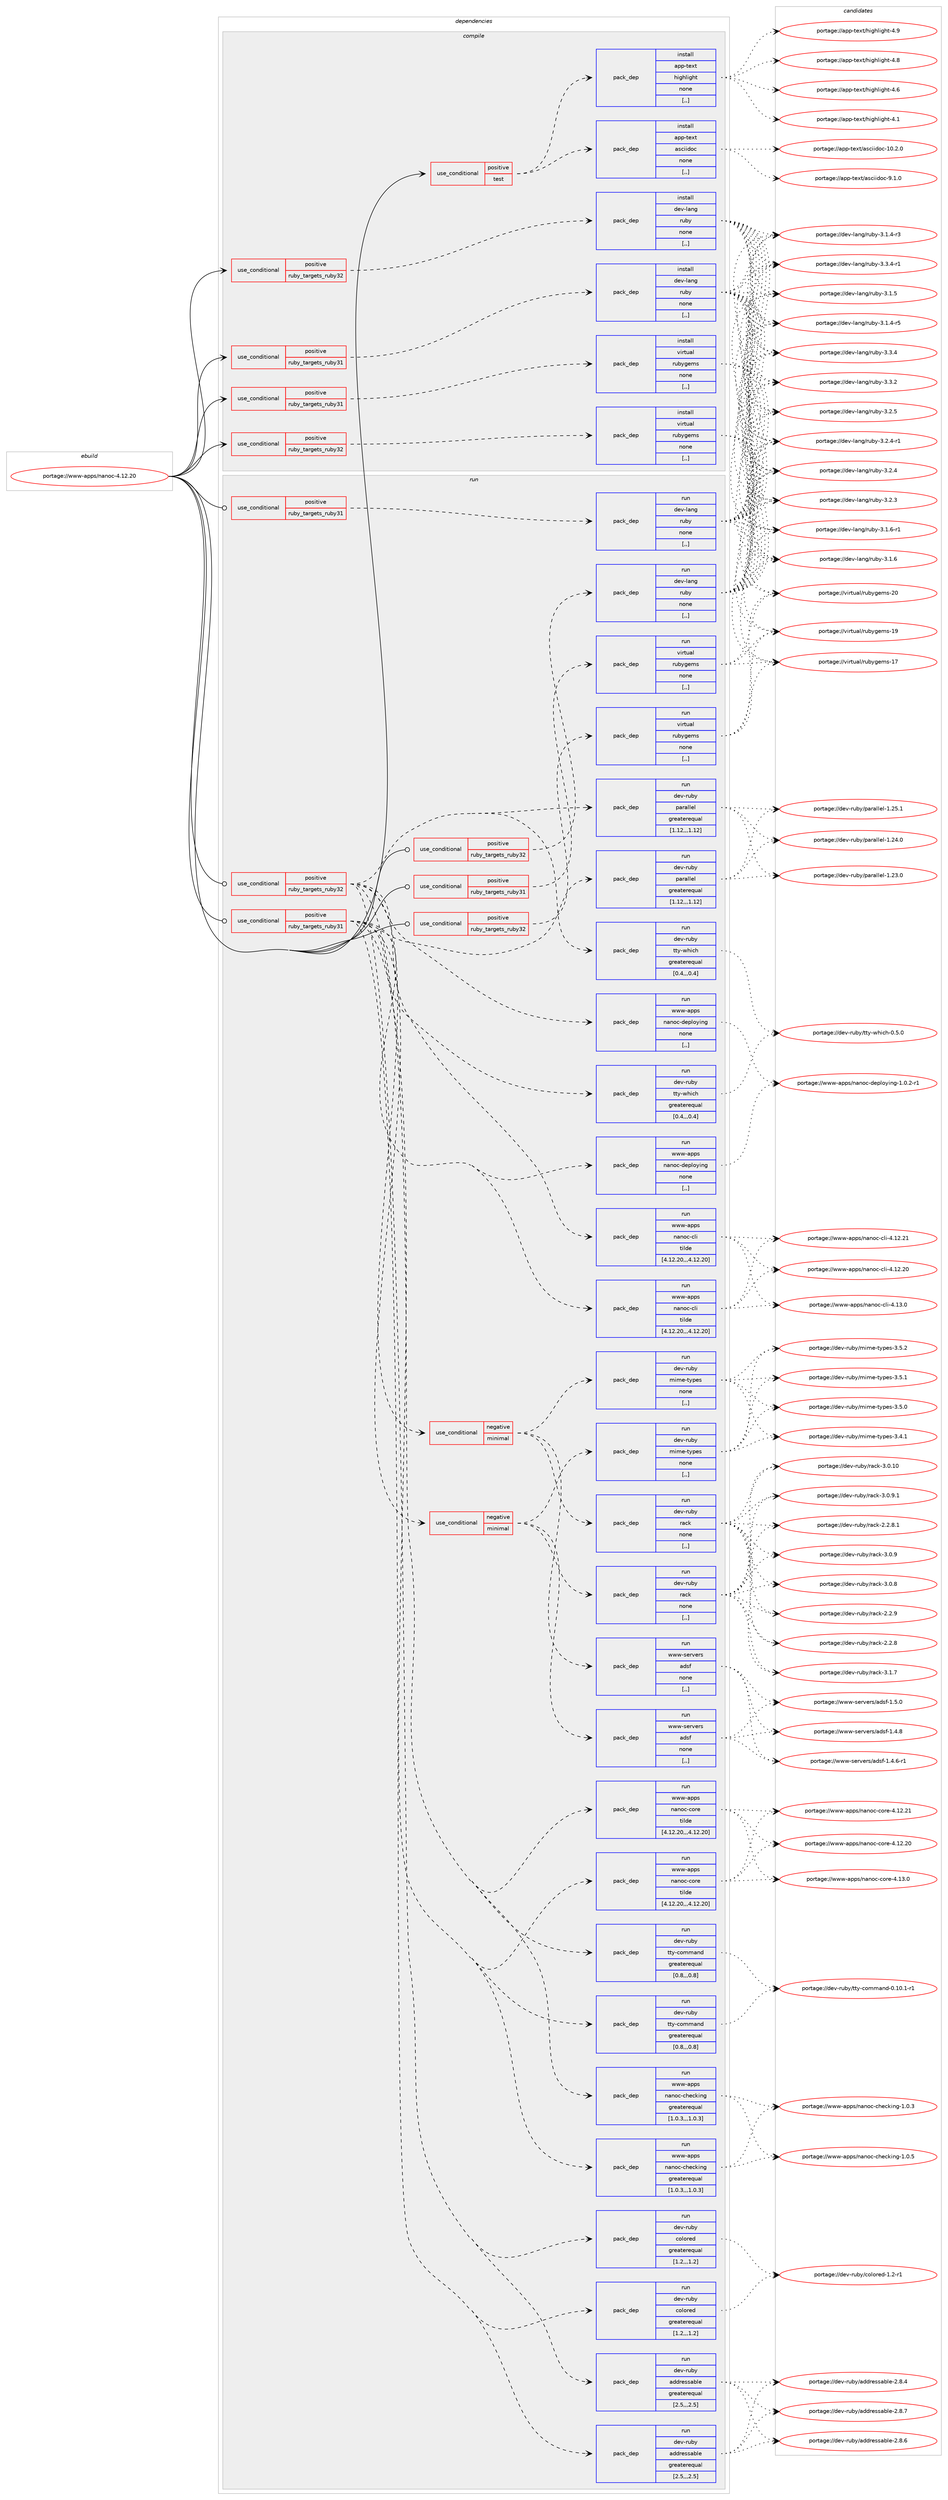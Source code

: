digraph prolog {

# *************
# Graph options
# *************

newrank=true;
concentrate=true;
compound=true;
graph [rankdir=LR,fontname=Helvetica,fontsize=10,ranksep=1.5];#, ranksep=2.5, nodesep=0.2];
edge  [arrowhead=vee];
node  [fontname=Helvetica,fontsize=10];

# **********
# The ebuild
# **********

subgraph cluster_leftcol {
color=gray;
label=<<i>ebuild</i>>;
id [label="portage://www-apps/nanoc-4.12.20", color=red, width=4, href="../www-apps/nanoc-4.12.20.svg"];
}

# ****************
# The dependencies
# ****************

subgraph cluster_midcol {
color=gray;
label=<<i>dependencies</i>>;
subgraph cluster_compile {
fillcolor="#eeeeee";
style=filled;
label=<<i>compile</i>>;
subgraph cond119093 {
dependency447292 [label=<<TABLE BORDER="0" CELLBORDER="1" CELLSPACING="0" CELLPADDING="4"><TR><TD ROWSPAN="3" CELLPADDING="10">use_conditional</TD></TR><TR><TD>positive</TD></TR><TR><TD>ruby_targets_ruby31</TD></TR></TABLE>>, shape=none, color=red];
subgraph pack324901 {
dependency447293 [label=<<TABLE BORDER="0" CELLBORDER="1" CELLSPACING="0" CELLPADDING="4" WIDTH="220"><TR><TD ROWSPAN="6" CELLPADDING="30">pack_dep</TD></TR><TR><TD WIDTH="110">install</TD></TR><TR><TD>dev-lang</TD></TR><TR><TD>ruby</TD></TR><TR><TD>none</TD></TR><TR><TD>[,,]</TD></TR></TABLE>>, shape=none, color=blue];
}
dependency447292:e -> dependency447293:w [weight=20,style="dashed",arrowhead="vee"];
}
id:e -> dependency447292:w [weight=20,style="solid",arrowhead="vee"];
subgraph cond119094 {
dependency447294 [label=<<TABLE BORDER="0" CELLBORDER="1" CELLSPACING="0" CELLPADDING="4"><TR><TD ROWSPAN="3" CELLPADDING="10">use_conditional</TD></TR><TR><TD>positive</TD></TR><TR><TD>ruby_targets_ruby31</TD></TR></TABLE>>, shape=none, color=red];
subgraph pack324902 {
dependency447295 [label=<<TABLE BORDER="0" CELLBORDER="1" CELLSPACING="0" CELLPADDING="4" WIDTH="220"><TR><TD ROWSPAN="6" CELLPADDING="30">pack_dep</TD></TR><TR><TD WIDTH="110">install</TD></TR><TR><TD>virtual</TD></TR><TR><TD>rubygems</TD></TR><TR><TD>none</TD></TR><TR><TD>[,,]</TD></TR></TABLE>>, shape=none, color=blue];
}
dependency447294:e -> dependency447295:w [weight=20,style="dashed",arrowhead="vee"];
}
id:e -> dependency447294:w [weight=20,style="solid",arrowhead="vee"];
subgraph cond119095 {
dependency447296 [label=<<TABLE BORDER="0" CELLBORDER="1" CELLSPACING="0" CELLPADDING="4"><TR><TD ROWSPAN="3" CELLPADDING="10">use_conditional</TD></TR><TR><TD>positive</TD></TR><TR><TD>ruby_targets_ruby32</TD></TR></TABLE>>, shape=none, color=red];
subgraph pack324903 {
dependency447297 [label=<<TABLE BORDER="0" CELLBORDER="1" CELLSPACING="0" CELLPADDING="4" WIDTH="220"><TR><TD ROWSPAN="6" CELLPADDING="30">pack_dep</TD></TR><TR><TD WIDTH="110">install</TD></TR><TR><TD>dev-lang</TD></TR><TR><TD>ruby</TD></TR><TR><TD>none</TD></TR><TR><TD>[,,]</TD></TR></TABLE>>, shape=none, color=blue];
}
dependency447296:e -> dependency447297:w [weight=20,style="dashed",arrowhead="vee"];
}
id:e -> dependency447296:w [weight=20,style="solid",arrowhead="vee"];
subgraph cond119096 {
dependency447298 [label=<<TABLE BORDER="0" CELLBORDER="1" CELLSPACING="0" CELLPADDING="4"><TR><TD ROWSPAN="3" CELLPADDING="10">use_conditional</TD></TR><TR><TD>positive</TD></TR><TR><TD>ruby_targets_ruby32</TD></TR></TABLE>>, shape=none, color=red];
subgraph pack324904 {
dependency447299 [label=<<TABLE BORDER="0" CELLBORDER="1" CELLSPACING="0" CELLPADDING="4" WIDTH="220"><TR><TD ROWSPAN="6" CELLPADDING="30">pack_dep</TD></TR><TR><TD WIDTH="110">install</TD></TR><TR><TD>virtual</TD></TR><TR><TD>rubygems</TD></TR><TR><TD>none</TD></TR><TR><TD>[,,]</TD></TR></TABLE>>, shape=none, color=blue];
}
dependency447298:e -> dependency447299:w [weight=20,style="dashed",arrowhead="vee"];
}
id:e -> dependency447298:w [weight=20,style="solid",arrowhead="vee"];
subgraph cond119097 {
dependency447300 [label=<<TABLE BORDER="0" CELLBORDER="1" CELLSPACING="0" CELLPADDING="4"><TR><TD ROWSPAN="3" CELLPADDING="10">use_conditional</TD></TR><TR><TD>positive</TD></TR><TR><TD>test</TD></TR></TABLE>>, shape=none, color=red];
subgraph pack324905 {
dependency447301 [label=<<TABLE BORDER="0" CELLBORDER="1" CELLSPACING="0" CELLPADDING="4" WIDTH="220"><TR><TD ROWSPAN="6" CELLPADDING="30">pack_dep</TD></TR><TR><TD WIDTH="110">install</TD></TR><TR><TD>app-text</TD></TR><TR><TD>asciidoc</TD></TR><TR><TD>none</TD></TR><TR><TD>[,,]</TD></TR></TABLE>>, shape=none, color=blue];
}
dependency447300:e -> dependency447301:w [weight=20,style="dashed",arrowhead="vee"];
subgraph pack324906 {
dependency447302 [label=<<TABLE BORDER="0" CELLBORDER="1" CELLSPACING="0" CELLPADDING="4" WIDTH="220"><TR><TD ROWSPAN="6" CELLPADDING="30">pack_dep</TD></TR><TR><TD WIDTH="110">install</TD></TR><TR><TD>app-text</TD></TR><TR><TD>highlight</TD></TR><TR><TD>none</TD></TR><TR><TD>[,,]</TD></TR></TABLE>>, shape=none, color=blue];
}
dependency447300:e -> dependency447302:w [weight=20,style="dashed",arrowhead="vee"];
}
id:e -> dependency447300:w [weight=20,style="solid",arrowhead="vee"];
}
subgraph cluster_compileandrun {
fillcolor="#eeeeee";
style=filled;
label=<<i>compile and run</i>>;
}
subgraph cluster_run {
fillcolor="#eeeeee";
style=filled;
label=<<i>run</i>>;
subgraph cond119098 {
dependency447303 [label=<<TABLE BORDER="0" CELLBORDER="1" CELLSPACING="0" CELLPADDING="4"><TR><TD ROWSPAN="3" CELLPADDING="10">use_conditional</TD></TR><TR><TD>positive</TD></TR><TR><TD>ruby_targets_ruby31</TD></TR></TABLE>>, shape=none, color=red];
subgraph cond119099 {
dependency447304 [label=<<TABLE BORDER="0" CELLBORDER="1" CELLSPACING="0" CELLPADDING="4"><TR><TD ROWSPAN="3" CELLPADDING="10">use_conditional</TD></TR><TR><TD>negative</TD></TR><TR><TD>minimal</TD></TR></TABLE>>, shape=none, color=red];
subgraph pack324907 {
dependency447305 [label=<<TABLE BORDER="0" CELLBORDER="1" CELLSPACING="0" CELLPADDING="4" WIDTH="220"><TR><TD ROWSPAN="6" CELLPADDING="30">pack_dep</TD></TR><TR><TD WIDTH="110">run</TD></TR><TR><TD>dev-ruby</TD></TR><TR><TD>mime-types</TD></TR><TR><TD>none</TD></TR><TR><TD>[,,]</TD></TR></TABLE>>, shape=none, color=blue];
}
dependency447304:e -> dependency447305:w [weight=20,style="dashed",arrowhead="vee"];
subgraph pack324908 {
dependency447306 [label=<<TABLE BORDER="0" CELLBORDER="1" CELLSPACING="0" CELLPADDING="4" WIDTH="220"><TR><TD ROWSPAN="6" CELLPADDING="30">pack_dep</TD></TR><TR><TD WIDTH="110">run</TD></TR><TR><TD>dev-ruby</TD></TR><TR><TD>rack</TD></TR><TR><TD>none</TD></TR><TR><TD>[,,]</TD></TR></TABLE>>, shape=none, color=blue];
}
dependency447304:e -> dependency447306:w [weight=20,style="dashed",arrowhead="vee"];
subgraph pack324909 {
dependency447307 [label=<<TABLE BORDER="0" CELLBORDER="1" CELLSPACING="0" CELLPADDING="4" WIDTH="220"><TR><TD ROWSPAN="6" CELLPADDING="30">pack_dep</TD></TR><TR><TD WIDTH="110">run</TD></TR><TR><TD>www-servers</TD></TR><TR><TD>adsf</TD></TR><TR><TD>none</TD></TR><TR><TD>[,,]</TD></TR></TABLE>>, shape=none, color=blue];
}
dependency447304:e -> dependency447307:w [weight=20,style="dashed",arrowhead="vee"];
}
dependency447303:e -> dependency447304:w [weight=20,style="dashed",arrowhead="vee"];
subgraph pack324910 {
dependency447308 [label=<<TABLE BORDER="0" CELLBORDER="1" CELLSPACING="0" CELLPADDING="4" WIDTH="220"><TR><TD ROWSPAN="6" CELLPADDING="30">pack_dep</TD></TR><TR><TD WIDTH="110">run</TD></TR><TR><TD>dev-ruby</TD></TR><TR><TD>addressable</TD></TR><TR><TD>greaterequal</TD></TR><TR><TD>[2.5,,,2.5]</TD></TR></TABLE>>, shape=none, color=blue];
}
dependency447303:e -> dependency447308:w [weight=20,style="dashed",arrowhead="vee"];
subgraph pack324911 {
dependency447309 [label=<<TABLE BORDER="0" CELLBORDER="1" CELLSPACING="0" CELLPADDING="4" WIDTH="220"><TR><TD ROWSPAN="6" CELLPADDING="30">pack_dep</TD></TR><TR><TD WIDTH="110">run</TD></TR><TR><TD>dev-ruby</TD></TR><TR><TD>colored</TD></TR><TR><TD>greaterequal</TD></TR><TR><TD>[1.2,,,1.2]</TD></TR></TABLE>>, shape=none, color=blue];
}
dependency447303:e -> dependency447309:w [weight=20,style="dashed",arrowhead="vee"];
subgraph pack324912 {
dependency447310 [label=<<TABLE BORDER="0" CELLBORDER="1" CELLSPACING="0" CELLPADDING="4" WIDTH="220"><TR><TD ROWSPAN="6" CELLPADDING="30">pack_dep</TD></TR><TR><TD WIDTH="110">run</TD></TR><TR><TD>www-apps</TD></TR><TR><TD>nanoc-checking</TD></TR><TR><TD>greaterequal</TD></TR><TR><TD>[1.0.3,,,1.0.3]</TD></TR></TABLE>>, shape=none, color=blue];
}
dependency447303:e -> dependency447310:w [weight=20,style="dashed",arrowhead="vee"];
subgraph pack324913 {
dependency447311 [label=<<TABLE BORDER="0" CELLBORDER="1" CELLSPACING="0" CELLPADDING="4" WIDTH="220"><TR><TD ROWSPAN="6" CELLPADDING="30">pack_dep</TD></TR><TR><TD WIDTH="110">run</TD></TR><TR><TD>www-apps</TD></TR><TR><TD>nanoc-cli</TD></TR><TR><TD>tilde</TD></TR><TR><TD>[4.12.20,,,4.12.20]</TD></TR></TABLE>>, shape=none, color=blue];
}
dependency447303:e -> dependency447311:w [weight=20,style="dashed",arrowhead="vee"];
subgraph pack324914 {
dependency447312 [label=<<TABLE BORDER="0" CELLBORDER="1" CELLSPACING="0" CELLPADDING="4" WIDTH="220"><TR><TD ROWSPAN="6" CELLPADDING="30">pack_dep</TD></TR><TR><TD WIDTH="110">run</TD></TR><TR><TD>www-apps</TD></TR><TR><TD>nanoc-core</TD></TR><TR><TD>tilde</TD></TR><TR><TD>[4.12.20,,,4.12.20]</TD></TR></TABLE>>, shape=none, color=blue];
}
dependency447303:e -> dependency447312:w [weight=20,style="dashed",arrowhead="vee"];
subgraph pack324915 {
dependency447313 [label=<<TABLE BORDER="0" CELLBORDER="1" CELLSPACING="0" CELLPADDING="4" WIDTH="220"><TR><TD ROWSPAN="6" CELLPADDING="30">pack_dep</TD></TR><TR><TD WIDTH="110">run</TD></TR><TR><TD>www-apps</TD></TR><TR><TD>nanoc-deploying</TD></TR><TR><TD>none</TD></TR><TR><TD>[,,]</TD></TR></TABLE>>, shape=none, color=blue];
}
dependency447303:e -> dependency447313:w [weight=20,style="dashed",arrowhead="vee"];
subgraph pack324916 {
dependency447314 [label=<<TABLE BORDER="0" CELLBORDER="1" CELLSPACING="0" CELLPADDING="4" WIDTH="220"><TR><TD ROWSPAN="6" CELLPADDING="30">pack_dep</TD></TR><TR><TD WIDTH="110">run</TD></TR><TR><TD>dev-ruby</TD></TR><TR><TD>parallel</TD></TR><TR><TD>greaterequal</TD></TR><TR><TD>[1.12,,,1.12]</TD></TR></TABLE>>, shape=none, color=blue];
}
dependency447303:e -> dependency447314:w [weight=20,style="dashed",arrowhead="vee"];
subgraph pack324917 {
dependency447315 [label=<<TABLE BORDER="0" CELLBORDER="1" CELLSPACING="0" CELLPADDING="4" WIDTH="220"><TR><TD ROWSPAN="6" CELLPADDING="30">pack_dep</TD></TR><TR><TD WIDTH="110">run</TD></TR><TR><TD>dev-ruby</TD></TR><TR><TD>tty-command</TD></TR><TR><TD>greaterequal</TD></TR><TR><TD>[0.8,,,0.8]</TD></TR></TABLE>>, shape=none, color=blue];
}
dependency447303:e -> dependency447315:w [weight=20,style="dashed",arrowhead="vee"];
subgraph pack324918 {
dependency447316 [label=<<TABLE BORDER="0" CELLBORDER="1" CELLSPACING="0" CELLPADDING="4" WIDTH="220"><TR><TD ROWSPAN="6" CELLPADDING="30">pack_dep</TD></TR><TR><TD WIDTH="110">run</TD></TR><TR><TD>dev-ruby</TD></TR><TR><TD>tty-which</TD></TR><TR><TD>greaterequal</TD></TR><TR><TD>[0.4,,,0.4]</TD></TR></TABLE>>, shape=none, color=blue];
}
dependency447303:e -> dependency447316:w [weight=20,style="dashed",arrowhead="vee"];
}
id:e -> dependency447303:w [weight=20,style="solid",arrowhead="odot"];
subgraph cond119100 {
dependency447317 [label=<<TABLE BORDER="0" CELLBORDER="1" CELLSPACING="0" CELLPADDING="4"><TR><TD ROWSPAN="3" CELLPADDING="10">use_conditional</TD></TR><TR><TD>positive</TD></TR><TR><TD>ruby_targets_ruby31</TD></TR></TABLE>>, shape=none, color=red];
subgraph pack324919 {
dependency447318 [label=<<TABLE BORDER="0" CELLBORDER="1" CELLSPACING="0" CELLPADDING="4" WIDTH="220"><TR><TD ROWSPAN="6" CELLPADDING="30">pack_dep</TD></TR><TR><TD WIDTH="110">run</TD></TR><TR><TD>dev-lang</TD></TR><TR><TD>ruby</TD></TR><TR><TD>none</TD></TR><TR><TD>[,,]</TD></TR></TABLE>>, shape=none, color=blue];
}
dependency447317:e -> dependency447318:w [weight=20,style="dashed",arrowhead="vee"];
}
id:e -> dependency447317:w [weight=20,style="solid",arrowhead="odot"];
subgraph cond119101 {
dependency447319 [label=<<TABLE BORDER="0" CELLBORDER="1" CELLSPACING="0" CELLPADDING="4"><TR><TD ROWSPAN="3" CELLPADDING="10">use_conditional</TD></TR><TR><TD>positive</TD></TR><TR><TD>ruby_targets_ruby31</TD></TR></TABLE>>, shape=none, color=red];
subgraph pack324920 {
dependency447320 [label=<<TABLE BORDER="0" CELLBORDER="1" CELLSPACING="0" CELLPADDING="4" WIDTH="220"><TR><TD ROWSPAN="6" CELLPADDING="30">pack_dep</TD></TR><TR><TD WIDTH="110">run</TD></TR><TR><TD>virtual</TD></TR><TR><TD>rubygems</TD></TR><TR><TD>none</TD></TR><TR><TD>[,,]</TD></TR></TABLE>>, shape=none, color=blue];
}
dependency447319:e -> dependency447320:w [weight=20,style="dashed",arrowhead="vee"];
}
id:e -> dependency447319:w [weight=20,style="solid",arrowhead="odot"];
subgraph cond119102 {
dependency447321 [label=<<TABLE BORDER="0" CELLBORDER="1" CELLSPACING="0" CELLPADDING="4"><TR><TD ROWSPAN="3" CELLPADDING="10">use_conditional</TD></TR><TR><TD>positive</TD></TR><TR><TD>ruby_targets_ruby32</TD></TR></TABLE>>, shape=none, color=red];
subgraph cond119103 {
dependency447322 [label=<<TABLE BORDER="0" CELLBORDER="1" CELLSPACING="0" CELLPADDING="4"><TR><TD ROWSPAN="3" CELLPADDING="10">use_conditional</TD></TR><TR><TD>negative</TD></TR><TR><TD>minimal</TD></TR></TABLE>>, shape=none, color=red];
subgraph pack324921 {
dependency447323 [label=<<TABLE BORDER="0" CELLBORDER="1" CELLSPACING="0" CELLPADDING="4" WIDTH="220"><TR><TD ROWSPAN="6" CELLPADDING="30">pack_dep</TD></TR><TR><TD WIDTH="110">run</TD></TR><TR><TD>dev-ruby</TD></TR><TR><TD>mime-types</TD></TR><TR><TD>none</TD></TR><TR><TD>[,,]</TD></TR></TABLE>>, shape=none, color=blue];
}
dependency447322:e -> dependency447323:w [weight=20,style="dashed",arrowhead="vee"];
subgraph pack324922 {
dependency447324 [label=<<TABLE BORDER="0" CELLBORDER="1" CELLSPACING="0" CELLPADDING="4" WIDTH="220"><TR><TD ROWSPAN="6" CELLPADDING="30">pack_dep</TD></TR><TR><TD WIDTH="110">run</TD></TR><TR><TD>dev-ruby</TD></TR><TR><TD>rack</TD></TR><TR><TD>none</TD></TR><TR><TD>[,,]</TD></TR></TABLE>>, shape=none, color=blue];
}
dependency447322:e -> dependency447324:w [weight=20,style="dashed",arrowhead="vee"];
subgraph pack324923 {
dependency447325 [label=<<TABLE BORDER="0" CELLBORDER="1" CELLSPACING="0" CELLPADDING="4" WIDTH="220"><TR><TD ROWSPAN="6" CELLPADDING="30">pack_dep</TD></TR><TR><TD WIDTH="110">run</TD></TR><TR><TD>www-servers</TD></TR><TR><TD>adsf</TD></TR><TR><TD>none</TD></TR><TR><TD>[,,]</TD></TR></TABLE>>, shape=none, color=blue];
}
dependency447322:e -> dependency447325:w [weight=20,style="dashed",arrowhead="vee"];
}
dependency447321:e -> dependency447322:w [weight=20,style="dashed",arrowhead="vee"];
subgraph pack324924 {
dependency447326 [label=<<TABLE BORDER="0" CELLBORDER="1" CELLSPACING="0" CELLPADDING="4" WIDTH="220"><TR><TD ROWSPAN="6" CELLPADDING="30">pack_dep</TD></TR><TR><TD WIDTH="110">run</TD></TR><TR><TD>dev-ruby</TD></TR><TR><TD>addressable</TD></TR><TR><TD>greaterequal</TD></TR><TR><TD>[2.5,,,2.5]</TD></TR></TABLE>>, shape=none, color=blue];
}
dependency447321:e -> dependency447326:w [weight=20,style="dashed",arrowhead="vee"];
subgraph pack324925 {
dependency447327 [label=<<TABLE BORDER="0" CELLBORDER="1" CELLSPACING="0" CELLPADDING="4" WIDTH="220"><TR><TD ROWSPAN="6" CELLPADDING="30">pack_dep</TD></TR><TR><TD WIDTH="110">run</TD></TR><TR><TD>dev-ruby</TD></TR><TR><TD>colored</TD></TR><TR><TD>greaterequal</TD></TR><TR><TD>[1.2,,,1.2]</TD></TR></TABLE>>, shape=none, color=blue];
}
dependency447321:e -> dependency447327:w [weight=20,style="dashed",arrowhead="vee"];
subgraph pack324926 {
dependency447328 [label=<<TABLE BORDER="0" CELLBORDER="1" CELLSPACING="0" CELLPADDING="4" WIDTH="220"><TR><TD ROWSPAN="6" CELLPADDING="30">pack_dep</TD></TR><TR><TD WIDTH="110">run</TD></TR><TR><TD>www-apps</TD></TR><TR><TD>nanoc-checking</TD></TR><TR><TD>greaterequal</TD></TR><TR><TD>[1.0.3,,,1.0.3]</TD></TR></TABLE>>, shape=none, color=blue];
}
dependency447321:e -> dependency447328:w [weight=20,style="dashed",arrowhead="vee"];
subgraph pack324927 {
dependency447329 [label=<<TABLE BORDER="0" CELLBORDER="1" CELLSPACING="0" CELLPADDING="4" WIDTH="220"><TR><TD ROWSPAN="6" CELLPADDING="30">pack_dep</TD></TR><TR><TD WIDTH="110">run</TD></TR><TR><TD>www-apps</TD></TR><TR><TD>nanoc-cli</TD></TR><TR><TD>tilde</TD></TR><TR><TD>[4.12.20,,,4.12.20]</TD></TR></TABLE>>, shape=none, color=blue];
}
dependency447321:e -> dependency447329:w [weight=20,style="dashed",arrowhead="vee"];
subgraph pack324928 {
dependency447330 [label=<<TABLE BORDER="0" CELLBORDER="1" CELLSPACING="0" CELLPADDING="4" WIDTH="220"><TR><TD ROWSPAN="6" CELLPADDING="30">pack_dep</TD></TR><TR><TD WIDTH="110">run</TD></TR><TR><TD>www-apps</TD></TR><TR><TD>nanoc-core</TD></TR><TR><TD>tilde</TD></TR><TR><TD>[4.12.20,,,4.12.20]</TD></TR></TABLE>>, shape=none, color=blue];
}
dependency447321:e -> dependency447330:w [weight=20,style="dashed",arrowhead="vee"];
subgraph pack324929 {
dependency447331 [label=<<TABLE BORDER="0" CELLBORDER="1" CELLSPACING="0" CELLPADDING="4" WIDTH="220"><TR><TD ROWSPAN="6" CELLPADDING="30">pack_dep</TD></TR><TR><TD WIDTH="110">run</TD></TR><TR><TD>www-apps</TD></TR><TR><TD>nanoc-deploying</TD></TR><TR><TD>none</TD></TR><TR><TD>[,,]</TD></TR></TABLE>>, shape=none, color=blue];
}
dependency447321:e -> dependency447331:w [weight=20,style="dashed",arrowhead="vee"];
subgraph pack324930 {
dependency447332 [label=<<TABLE BORDER="0" CELLBORDER="1" CELLSPACING="0" CELLPADDING="4" WIDTH="220"><TR><TD ROWSPAN="6" CELLPADDING="30">pack_dep</TD></TR><TR><TD WIDTH="110">run</TD></TR><TR><TD>dev-ruby</TD></TR><TR><TD>parallel</TD></TR><TR><TD>greaterequal</TD></TR><TR><TD>[1.12,,,1.12]</TD></TR></TABLE>>, shape=none, color=blue];
}
dependency447321:e -> dependency447332:w [weight=20,style="dashed",arrowhead="vee"];
subgraph pack324931 {
dependency447333 [label=<<TABLE BORDER="0" CELLBORDER="1" CELLSPACING="0" CELLPADDING="4" WIDTH="220"><TR><TD ROWSPAN="6" CELLPADDING="30">pack_dep</TD></TR><TR><TD WIDTH="110">run</TD></TR><TR><TD>dev-ruby</TD></TR><TR><TD>tty-command</TD></TR><TR><TD>greaterequal</TD></TR><TR><TD>[0.8,,,0.8]</TD></TR></TABLE>>, shape=none, color=blue];
}
dependency447321:e -> dependency447333:w [weight=20,style="dashed",arrowhead="vee"];
subgraph pack324932 {
dependency447334 [label=<<TABLE BORDER="0" CELLBORDER="1" CELLSPACING="0" CELLPADDING="4" WIDTH="220"><TR><TD ROWSPAN="6" CELLPADDING="30">pack_dep</TD></TR><TR><TD WIDTH="110">run</TD></TR><TR><TD>dev-ruby</TD></TR><TR><TD>tty-which</TD></TR><TR><TD>greaterequal</TD></TR><TR><TD>[0.4,,,0.4]</TD></TR></TABLE>>, shape=none, color=blue];
}
dependency447321:e -> dependency447334:w [weight=20,style="dashed",arrowhead="vee"];
}
id:e -> dependency447321:w [weight=20,style="solid",arrowhead="odot"];
subgraph cond119104 {
dependency447335 [label=<<TABLE BORDER="0" CELLBORDER="1" CELLSPACING="0" CELLPADDING="4"><TR><TD ROWSPAN="3" CELLPADDING="10">use_conditional</TD></TR><TR><TD>positive</TD></TR><TR><TD>ruby_targets_ruby32</TD></TR></TABLE>>, shape=none, color=red];
subgraph pack324933 {
dependency447336 [label=<<TABLE BORDER="0" CELLBORDER="1" CELLSPACING="0" CELLPADDING="4" WIDTH="220"><TR><TD ROWSPAN="6" CELLPADDING="30">pack_dep</TD></TR><TR><TD WIDTH="110">run</TD></TR><TR><TD>dev-lang</TD></TR><TR><TD>ruby</TD></TR><TR><TD>none</TD></TR><TR><TD>[,,]</TD></TR></TABLE>>, shape=none, color=blue];
}
dependency447335:e -> dependency447336:w [weight=20,style="dashed",arrowhead="vee"];
}
id:e -> dependency447335:w [weight=20,style="solid",arrowhead="odot"];
subgraph cond119105 {
dependency447337 [label=<<TABLE BORDER="0" CELLBORDER="1" CELLSPACING="0" CELLPADDING="4"><TR><TD ROWSPAN="3" CELLPADDING="10">use_conditional</TD></TR><TR><TD>positive</TD></TR><TR><TD>ruby_targets_ruby32</TD></TR></TABLE>>, shape=none, color=red];
subgraph pack324934 {
dependency447338 [label=<<TABLE BORDER="0" CELLBORDER="1" CELLSPACING="0" CELLPADDING="4" WIDTH="220"><TR><TD ROWSPAN="6" CELLPADDING="30">pack_dep</TD></TR><TR><TD WIDTH="110">run</TD></TR><TR><TD>virtual</TD></TR><TR><TD>rubygems</TD></TR><TR><TD>none</TD></TR><TR><TD>[,,]</TD></TR></TABLE>>, shape=none, color=blue];
}
dependency447337:e -> dependency447338:w [weight=20,style="dashed",arrowhead="vee"];
}
id:e -> dependency447337:w [weight=20,style="solid",arrowhead="odot"];
}
}

# **************
# The candidates
# **************

subgraph cluster_choices {
rank=same;
color=gray;
label=<<i>candidates</i>>;

subgraph choice324901 {
color=black;
nodesep=1;
choice100101118451089711010347114117981214551465146524511449 [label="portage://dev-lang/ruby-3.3.4-r1", color=red, width=4,href="../dev-lang/ruby-3.3.4-r1.svg"];
choice10010111845108971101034711411798121455146514652 [label="portage://dev-lang/ruby-3.3.4", color=red, width=4,href="../dev-lang/ruby-3.3.4.svg"];
choice10010111845108971101034711411798121455146514650 [label="portage://dev-lang/ruby-3.3.2", color=red, width=4,href="../dev-lang/ruby-3.3.2.svg"];
choice10010111845108971101034711411798121455146504653 [label="portage://dev-lang/ruby-3.2.5", color=red, width=4,href="../dev-lang/ruby-3.2.5.svg"];
choice100101118451089711010347114117981214551465046524511449 [label="portage://dev-lang/ruby-3.2.4-r1", color=red, width=4,href="../dev-lang/ruby-3.2.4-r1.svg"];
choice10010111845108971101034711411798121455146504652 [label="portage://dev-lang/ruby-3.2.4", color=red, width=4,href="../dev-lang/ruby-3.2.4.svg"];
choice10010111845108971101034711411798121455146504651 [label="portage://dev-lang/ruby-3.2.3", color=red, width=4,href="../dev-lang/ruby-3.2.3.svg"];
choice100101118451089711010347114117981214551464946544511449 [label="portage://dev-lang/ruby-3.1.6-r1", color=red, width=4,href="../dev-lang/ruby-3.1.6-r1.svg"];
choice10010111845108971101034711411798121455146494654 [label="portage://dev-lang/ruby-3.1.6", color=red, width=4,href="../dev-lang/ruby-3.1.6.svg"];
choice10010111845108971101034711411798121455146494653 [label="portage://dev-lang/ruby-3.1.5", color=red, width=4,href="../dev-lang/ruby-3.1.5.svg"];
choice100101118451089711010347114117981214551464946524511453 [label="portage://dev-lang/ruby-3.1.4-r5", color=red, width=4,href="../dev-lang/ruby-3.1.4-r5.svg"];
choice100101118451089711010347114117981214551464946524511451 [label="portage://dev-lang/ruby-3.1.4-r3", color=red, width=4,href="../dev-lang/ruby-3.1.4-r3.svg"];
dependency447293:e -> choice100101118451089711010347114117981214551465146524511449:w [style=dotted,weight="100"];
dependency447293:e -> choice10010111845108971101034711411798121455146514652:w [style=dotted,weight="100"];
dependency447293:e -> choice10010111845108971101034711411798121455146514650:w [style=dotted,weight="100"];
dependency447293:e -> choice10010111845108971101034711411798121455146504653:w [style=dotted,weight="100"];
dependency447293:e -> choice100101118451089711010347114117981214551465046524511449:w [style=dotted,weight="100"];
dependency447293:e -> choice10010111845108971101034711411798121455146504652:w [style=dotted,weight="100"];
dependency447293:e -> choice10010111845108971101034711411798121455146504651:w [style=dotted,weight="100"];
dependency447293:e -> choice100101118451089711010347114117981214551464946544511449:w [style=dotted,weight="100"];
dependency447293:e -> choice10010111845108971101034711411798121455146494654:w [style=dotted,weight="100"];
dependency447293:e -> choice10010111845108971101034711411798121455146494653:w [style=dotted,weight="100"];
dependency447293:e -> choice100101118451089711010347114117981214551464946524511453:w [style=dotted,weight="100"];
dependency447293:e -> choice100101118451089711010347114117981214551464946524511451:w [style=dotted,weight="100"];
}
subgraph choice324902 {
color=black;
nodesep=1;
choice118105114116117971084711411798121103101109115455048 [label="portage://virtual/rubygems-20", color=red, width=4,href="../virtual/rubygems-20.svg"];
choice118105114116117971084711411798121103101109115454957 [label="portage://virtual/rubygems-19", color=red, width=4,href="../virtual/rubygems-19.svg"];
choice118105114116117971084711411798121103101109115454955 [label="portage://virtual/rubygems-17", color=red, width=4,href="../virtual/rubygems-17.svg"];
dependency447295:e -> choice118105114116117971084711411798121103101109115455048:w [style=dotted,weight="100"];
dependency447295:e -> choice118105114116117971084711411798121103101109115454957:w [style=dotted,weight="100"];
dependency447295:e -> choice118105114116117971084711411798121103101109115454955:w [style=dotted,weight="100"];
}
subgraph choice324903 {
color=black;
nodesep=1;
choice100101118451089711010347114117981214551465146524511449 [label="portage://dev-lang/ruby-3.3.4-r1", color=red, width=4,href="../dev-lang/ruby-3.3.4-r1.svg"];
choice10010111845108971101034711411798121455146514652 [label="portage://dev-lang/ruby-3.3.4", color=red, width=4,href="../dev-lang/ruby-3.3.4.svg"];
choice10010111845108971101034711411798121455146514650 [label="portage://dev-lang/ruby-3.3.2", color=red, width=4,href="../dev-lang/ruby-3.3.2.svg"];
choice10010111845108971101034711411798121455146504653 [label="portage://dev-lang/ruby-3.2.5", color=red, width=4,href="../dev-lang/ruby-3.2.5.svg"];
choice100101118451089711010347114117981214551465046524511449 [label="portage://dev-lang/ruby-3.2.4-r1", color=red, width=4,href="../dev-lang/ruby-3.2.4-r1.svg"];
choice10010111845108971101034711411798121455146504652 [label="portage://dev-lang/ruby-3.2.4", color=red, width=4,href="../dev-lang/ruby-3.2.4.svg"];
choice10010111845108971101034711411798121455146504651 [label="portage://dev-lang/ruby-3.2.3", color=red, width=4,href="../dev-lang/ruby-3.2.3.svg"];
choice100101118451089711010347114117981214551464946544511449 [label="portage://dev-lang/ruby-3.1.6-r1", color=red, width=4,href="../dev-lang/ruby-3.1.6-r1.svg"];
choice10010111845108971101034711411798121455146494654 [label="portage://dev-lang/ruby-3.1.6", color=red, width=4,href="../dev-lang/ruby-3.1.6.svg"];
choice10010111845108971101034711411798121455146494653 [label="portage://dev-lang/ruby-3.1.5", color=red, width=4,href="../dev-lang/ruby-3.1.5.svg"];
choice100101118451089711010347114117981214551464946524511453 [label="portage://dev-lang/ruby-3.1.4-r5", color=red, width=4,href="../dev-lang/ruby-3.1.4-r5.svg"];
choice100101118451089711010347114117981214551464946524511451 [label="portage://dev-lang/ruby-3.1.4-r3", color=red, width=4,href="../dev-lang/ruby-3.1.4-r3.svg"];
dependency447297:e -> choice100101118451089711010347114117981214551465146524511449:w [style=dotted,weight="100"];
dependency447297:e -> choice10010111845108971101034711411798121455146514652:w [style=dotted,weight="100"];
dependency447297:e -> choice10010111845108971101034711411798121455146514650:w [style=dotted,weight="100"];
dependency447297:e -> choice10010111845108971101034711411798121455146504653:w [style=dotted,weight="100"];
dependency447297:e -> choice100101118451089711010347114117981214551465046524511449:w [style=dotted,weight="100"];
dependency447297:e -> choice10010111845108971101034711411798121455146504652:w [style=dotted,weight="100"];
dependency447297:e -> choice10010111845108971101034711411798121455146504651:w [style=dotted,weight="100"];
dependency447297:e -> choice100101118451089711010347114117981214551464946544511449:w [style=dotted,weight="100"];
dependency447297:e -> choice10010111845108971101034711411798121455146494654:w [style=dotted,weight="100"];
dependency447297:e -> choice10010111845108971101034711411798121455146494653:w [style=dotted,weight="100"];
dependency447297:e -> choice100101118451089711010347114117981214551464946524511453:w [style=dotted,weight="100"];
dependency447297:e -> choice100101118451089711010347114117981214551464946524511451:w [style=dotted,weight="100"];
}
subgraph choice324904 {
color=black;
nodesep=1;
choice118105114116117971084711411798121103101109115455048 [label="portage://virtual/rubygems-20", color=red, width=4,href="../virtual/rubygems-20.svg"];
choice118105114116117971084711411798121103101109115454957 [label="portage://virtual/rubygems-19", color=red, width=4,href="../virtual/rubygems-19.svg"];
choice118105114116117971084711411798121103101109115454955 [label="portage://virtual/rubygems-17", color=red, width=4,href="../virtual/rubygems-17.svg"];
dependency447299:e -> choice118105114116117971084711411798121103101109115455048:w [style=dotted,weight="100"];
dependency447299:e -> choice118105114116117971084711411798121103101109115454957:w [style=dotted,weight="100"];
dependency447299:e -> choice118105114116117971084711411798121103101109115454955:w [style=dotted,weight="100"];
}
subgraph choice324905 {
color=black;
nodesep=1;
choice97112112451161011201164797115991051051001119945494846504648 [label="portage://app-text/asciidoc-10.2.0", color=red, width=4,href="../app-text/asciidoc-10.2.0.svg"];
choice971121124511610112011647971159910510510011199455746494648 [label="portage://app-text/asciidoc-9.1.0", color=red, width=4,href="../app-text/asciidoc-9.1.0.svg"];
dependency447301:e -> choice97112112451161011201164797115991051051001119945494846504648:w [style=dotted,weight="100"];
dependency447301:e -> choice971121124511610112011647971159910510510011199455746494648:w [style=dotted,weight="100"];
}
subgraph choice324906 {
color=black;
nodesep=1;
choice97112112451161011201164710410510310410810510310411645524657 [label="portage://app-text/highlight-4.9", color=red, width=4,href="../app-text/highlight-4.9.svg"];
choice97112112451161011201164710410510310410810510310411645524656 [label="portage://app-text/highlight-4.8", color=red, width=4,href="../app-text/highlight-4.8.svg"];
choice97112112451161011201164710410510310410810510310411645524654 [label="portage://app-text/highlight-4.6", color=red, width=4,href="../app-text/highlight-4.6.svg"];
choice97112112451161011201164710410510310410810510310411645524649 [label="portage://app-text/highlight-4.1", color=red, width=4,href="../app-text/highlight-4.1.svg"];
dependency447302:e -> choice97112112451161011201164710410510310410810510310411645524657:w [style=dotted,weight="100"];
dependency447302:e -> choice97112112451161011201164710410510310410810510310411645524656:w [style=dotted,weight="100"];
dependency447302:e -> choice97112112451161011201164710410510310410810510310411645524654:w [style=dotted,weight="100"];
dependency447302:e -> choice97112112451161011201164710410510310410810510310411645524649:w [style=dotted,weight="100"];
}
subgraph choice324907 {
color=black;
nodesep=1;
choice10010111845114117981214710910510910145116121112101115455146534650 [label="portage://dev-ruby/mime-types-3.5.2", color=red, width=4,href="../dev-ruby/mime-types-3.5.2.svg"];
choice10010111845114117981214710910510910145116121112101115455146534649 [label="portage://dev-ruby/mime-types-3.5.1", color=red, width=4,href="../dev-ruby/mime-types-3.5.1.svg"];
choice10010111845114117981214710910510910145116121112101115455146534648 [label="portage://dev-ruby/mime-types-3.5.0", color=red, width=4,href="../dev-ruby/mime-types-3.5.0.svg"];
choice10010111845114117981214710910510910145116121112101115455146524649 [label="portage://dev-ruby/mime-types-3.4.1", color=red, width=4,href="../dev-ruby/mime-types-3.4.1.svg"];
dependency447305:e -> choice10010111845114117981214710910510910145116121112101115455146534650:w [style=dotted,weight="100"];
dependency447305:e -> choice10010111845114117981214710910510910145116121112101115455146534649:w [style=dotted,weight="100"];
dependency447305:e -> choice10010111845114117981214710910510910145116121112101115455146534648:w [style=dotted,weight="100"];
dependency447305:e -> choice10010111845114117981214710910510910145116121112101115455146524649:w [style=dotted,weight="100"];
}
subgraph choice324908 {
color=black;
nodesep=1;
choice1001011184511411798121471149799107455146494655 [label="portage://dev-ruby/rack-3.1.7", color=red, width=4,href="../dev-ruby/rack-3.1.7.svg"];
choice100101118451141179812147114979910745514648464948 [label="portage://dev-ruby/rack-3.0.10", color=red, width=4,href="../dev-ruby/rack-3.0.10.svg"];
choice10010111845114117981214711497991074551464846574649 [label="portage://dev-ruby/rack-3.0.9.1", color=red, width=4,href="../dev-ruby/rack-3.0.9.1.svg"];
choice1001011184511411798121471149799107455146484657 [label="portage://dev-ruby/rack-3.0.9", color=red, width=4,href="../dev-ruby/rack-3.0.9.svg"];
choice1001011184511411798121471149799107455146484656 [label="portage://dev-ruby/rack-3.0.8", color=red, width=4,href="../dev-ruby/rack-3.0.8.svg"];
choice1001011184511411798121471149799107455046504657 [label="portage://dev-ruby/rack-2.2.9", color=red, width=4,href="../dev-ruby/rack-2.2.9.svg"];
choice10010111845114117981214711497991074550465046564649 [label="portage://dev-ruby/rack-2.2.8.1", color=red, width=4,href="../dev-ruby/rack-2.2.8.1.svg"];
choice1001011184511411798121471149799107455046504656 [label="portage://dev-ruby/rack-2.2.8", color=red, width=4,href="../dev-ruby/rack-2.2.8.svg"];
dependency447306:e -> choice1001011184511411798121471149799107455146494655:w [style=dotted,weight="100"];
dependency447306:e -> choice100101118451141179812147114979910745514648464948:w [style=dotted,weight="100"];
dependency447306:e -> choice10010111845114117981214711497991074551464846574649:w [style=dotted,weight="100"];
dependency447306:e -> choice1001011184511411798121471149799107455146484657:w [style=dotted,weight="100"];
dependency447306:e -> choice1001011184511411798121471149799107455146484656:w [style=dotted,weight="100"];
dependency447306:e -> choice1001011184511411798121471149799107455046504657:w [style=dotted,weight="100"];
dependency447306:e -> choice10010111845114117981214711497991074550465046564649:w [style=dotted,weight="100"];
dependency447306:e -> choice1001011184511411798121471149799107455046504656:w [style=dotted,weight="100"];
}
subgraph choice324909 {
color=black;
nodesep=1;
choice119119119451151011141181011141154797100115102454946534648 [label="portage://www-servers/adsf-1.5.0", color=red, width=4,href="../www-servers/adsf-1.5.0.svg"];
choice119119119451151011141181011141154797100115102454946524656 [label="portage://www-servers/adsf-1.4.8", color=red, width=4,href="../www-servers/adsf-1.4.8.svg"];
choice1191191194511510111411810111411547971001151024549465246544511449 [label="portage://www-servers/adsf-1.4.6-r1", color=red, width=4,href="../www-servers/adsf-1.4.6-r1.svg"];
dependency447307:e -> choice119119119451151011141181011141154797100115102454946534648:w [style=dotted,weight="100"];
dependency447307:e -> choice119119119451151011141181011141154797100115102454946524656:w [style=dotted,weight="100"];
dependency447307:e -> choice1191191194511510111411810111411547971001151024549465246544511449:w [style=dotted,weight="100"];
}
subgraph choice324910 {
color=black;
nodesep=1;
choice100101118451141179812147971001001141011151159798108101455046564655 [label="portage://dev-ruby/addressable-2.8.7", color=red, width=4,href="../dev-ruby/addressable-2.8.7.svg"];
choice100101118451141179812147971001001141011151159798108101455046564654 [label="portage://dev-ruby/addressable-2.8.6", color=red, width=4,href="../dev-ruby/addressable-2.8.6.svg"];
choice100101118451141179812147971001001141011151159798108101455046564652 [label="portage://dev-ruby/addressable-2.8.4", color=red, width=4,href="../dev-ruby/addressable-2.8.4.svg"];
dependency447308:e -> choice100101118451141179812147971001001141011151159798108101455046564655:w [style=dotted,weight="100"];
dependency447308:e -> choice100101118451141179812147971001001141011151159798108101455046564654:w [style=dotted,weight="100"];
dependency447308:e -> choice100101118451141179812147971001001141011151159798108101455046564652:w [style=dotted,weight="100"];
}
subgraph choice324911 {
color=black;
nodesep=1;
choice10010111845114117981214799111108111114101100454946504511449 [label="portage://dev-ruby/colored-1.2-r1", color=red, width=4,href="../dev-ruby/colored-1.2-r1.svg"];
dependency447309:e -> choice10010111845114117981214799111108111114101100454946504511449:w [style=dotted,weight="100"];
}
subgraph choice324912 {
color=black;
nodesep=1;
choice1191191194597112112115471109711011199459910410199107105110103454946484653 [label="portage://www-apps/nanoc-checking-1.0.5", color=red, width=4,href="../www-apps/nanoc-checking-1.0.5.svg"];
choice1191191194597112112115471109711011199459910410199107105110103454946484651 [label="portage://www-apps/nanoc-checking-1.0.3", color=red, width=4,href="../www-apps/nanoc-checking-1.0.3.svg"];
dependency447310:e -> choice1191191194597112112115471109711011199459910410199107105110103454946484653:w [style=dotted,weight="100"];
dependency447310:e -> choice1191191194597112112115471109711011199459910410199107105110103454946484651:w [style=dotted,weight="100"];
}
subgraph choice324913 {
color=black;
nodesep=1;
choice1191191194597112112115471109711011199459910810545524649514648 [label="portage://www-apps/nanoc-cli-4.13.0", color=red, width=4,href="../www-apps/nanoc-cli-4.13.0.svg"];
choice119119119459711211211547110971101119945991081054552464950465049 [label="portage://www-apps/nanoc-cli-4.12.21", color=red, width=4,href="../www-apps/nanoc-cli-4.12.21.svg"];
choice119119119459711211211547110971101119945991081054552464950465048 [label="portage://www-apps/nanoc-cli-4.12.20", color=red, width=4,href="../www-apps/nanoc-cli-4.12.20.svg"];
dependency447311:e -> choice1191191194597112112115471109711011199459910810545524649514648:w [style=dotted,weight="100"];
dependency447311:e -> choice119119119459711211211547110971101119945991081054552464950465049:w [style=dotted,weight="100"];
dependency447311:e -> choice119119119459711211211547110971101119945991081054552464950465048:w [style=dotted,weight="100"];
}
subgraph choice324914 {
color=black;
nodesep=1;
choice1191191194597112112115471109711011199459911111410145524649514648 [label="portage://www-apps/nanoc-core-4.13.0", color=red, width=4,href="../www-apps/nanoc-core-4.13.0.svg"];
choice119119119459711211211547110971101119945991111141014552464950465049 [label="portage://www-apps/nanoc-core-4.12.21", color=red, width=4,href="../www-apps/nanoc-core-4.12.21.svg"];
choice119119119459711211211547110971101119945991111141014552464950465048 [label="portage://www-apps/nanoc-core-4.12.20", color=red, width=4,href="../www-apps/nanoc-core-4.12.20.svg"];
dependency447312:e -> choice1191191194597112112115471109711011199459911111410145524649514648:w [style=dotted,weight="100"];
dependency447312:e -> choice119119119459711211211547110971101119945991111141014552464950465049:w [style=dotted,weight="100"];
dependency447312:e -> choice119119119459711211211547110971101119945991111141014552464950465048:w [style=dotted,weight="100"];
}
subgraph choice324915 {
color=black;
nodesep=1;
choice1191191194597112112115471109711011199451001011121081111211051101034549464846504511449 [label="portage://www-apps/nanoc-deploying-1.0.2-r1", color=red, width=4,href="../www-apps/nanoc-deploying-1.0.2-r1.svg"];
dependency447313:e -> choice1191191194597112112115471109711011199451001011121081111211051101034549464846504511449:w [style=dotted,weight="100"];
}
subgraph choice324916 {
color=black;
nodesep=1;
choice100101118451141179812147112971149710810810110845494650534649 [label="portage://dev-ruby/parallel-1.25.1", color=red, width=4,href="../dev-ruby/parallel-1.25.1.svg"];
choice100101118451141179812147112971149710810810110845494650524648 [label="portage://dev-ruby/parallel-1.24.0", color=red, width=4,href="../dev-ruby/parallel-1.24.0.svg"];
choice100101118451141179812147112971149710810810110845494650514648 [label="portage://dev-ruby/parallel-1.23.0", color=red, width=4,href="../dev-ruby/parallel-1.23.0.svg"];
dependency447314:e -> choice100101118451141179812147112971149710810810110845494650534649:w [style=dotted,weight="100"];
dependency447314:e -> choice100101118451141179812147112971149710810810110845494650524648:w [style=dotted,weight="100"];
dependency447314:e -> choice100101118451141179812147112971149710810810110845494650514648:w [style=dotted,weight="100"];
}
subgraph choice324917 {
color=black;
nodesep=1;
choice100101118451141179812147116116121459911110910997110100454846494846494511449 [label="portage://dev-ruby/tty-command-0.10.1-r1", color=red, width=4,href="../dev-ruby/tty-command-0.10.1-r1.svg"];
dependency447315:e -> choice100101118451141179812147116116121459911110910997110100454846494846494511449:w [style=dotted,weight="100"];
}
subgraph choice324918 {
color=black;
nodesep=1;
choice1001011184511411798121471161161214511910410599104454846534648 [label="portage://dev-ruby/tty-which-0.5.0", color=red, width=4,href="../dev-ruby/tty-which-0.5.0.svg"];
dependency447316:e -> choice1001011184511411798121471161161214511910410599104454846534648:w [style=dotted,weight="100"];
}
subgraph choice324919 {
color=black;
nodesep=1;
choice100101118451089711010347114117981214551465146524511449 [label="portage://dev-lang/ruby-3.3.4-r1", color=red, width=4,href="../dev-lang/ruby-3.3.4-r1.svg"];
choice10010111845108971101034711411798121455146514652 [label="portage://dev-lang/ruby-3.3.4", color=red, width=4,href="../dev-lang/ruby-3.3.4.svg"];
choice10010111845108971101034711411798121455146514650 [label="portage://dev-lang/ruby-3.3.2", color=red, width=4,href="../dev-lang/ruby-3.3.2.svg"];
choice10010111845108971101034711411798121455146504653 [label="portage://dev-lang/ruby-3.2.5", color=red, width=4,href="../dev-lang/ruby-3.2.5.svg"];
choice100101118451089711010347114117981214551465046524511449 [label="portage://dev-lang/ruby-3.2.4-r1", color=red, width=4,href="../dev-lang/ruby-3.2.4-r1.svg"];
choice10010111845108971101034711411798121455146504652 [label="portage://dev-lang/ruby-3.2.4", color=red, width=4,href="../dev-lang/ruby-3.2.4.svg"];
choice10010111845108971101034711411798121455146504651 [label="portage://dev-lang/ruby-3.2.3", color=red, width=4,href="../dev-lang/ruby-3.2.3.svg"];
choice100101118451089711010347114117981214551464946544511449 [label="portage://dev-lang/ruby-3.1.6-r1", color=red, width=4,href="../dev-lang/ruby-3.1.6-r1.svg"];
choice10010111845108971101034711411798121455146494654 [label="portage://dev-lang/ruby-3.1.6", color=red, width=4,href="../dev-lang/ruby-3.1.6.svg"];
choice10010111845108971101034711411798121455146494653 [label="portage://dev-lang/ruby-3.1.5", color=red, width=4,href="../dev-lang/ruby-3.1.5.svg"];
choice100101118451089711010347114117981214551464946524511453 [label="portage://dev-lang/ruby-3.1.4-r5", color=red, width=4,href="../dev-lang/ruby-3.1.4-r5.svg"];
choice100101118451089711010347114117981214551464946524511451 [label="portage://dev-lang/ruby-3.1.4-r3", color=red, width=4,href="../dev-lang/ruby-3.1.4-r3.svg"];
dependency447318:e -> choice100101118451089711010347114117981214551465146524511449:w [style=dotted,weight="100"];
dependency447318:e -> choice10010111845108971101034711411798121455146514652:w [style=dotted,weight="100"];
dependency447318:e -> choice10010111845108971101034711411798121455146514650:w [style=dotted,weight="100"];
dependency447318:e -> choice10010111845108971101034711411798121455146504653:w [style=dotted,weight="100"];
dependency447318:e -> choice100101118451089711010347114117981214551465046524511449:w [style=dotted,weight="100"];
dependency447318:e -> choice10010111845108971101034711411798121455146504652:w [style=dotted,weight="100"];
dependency447318:e -> choice10010111845108971101034711411798121455146504651:w [style=dotted,weight="100"];
dependency447318:e -> choice100101118451089711010347114117981214551464946544511449:w [style=dotted,weight="100"];
dependency447318:e -> choice10010111845108971101034711411798121455146494654:w [style=dotted,weight="100"];
dependency447318:e -> choice10010111845108971101034711411798121455146494653:w [style=dotted,weight="100"];
dependency447318:e -> choice100101118451089711010347114117981214551464946524511453:w [style=dotted,weight="100"];
dependency447318:e -> choice100101118451089711010347114117981214551464946524511451:w [style=dotted,weight="100"];
}
subgraph choice324920 {
color=black;
nodesep=1;
choice118105114116117971084711411798121103101109115455048 [label="portage://virtual/rubygems-20", color=red, width=4,href="../virtual/rubygems-20.svg"];
choice118105114116117971084711411798121103101109115454957 [label="portage://virtual/rubygems-19", color=red, width=4,href="../virtual/rubygems-19.svg"];
choice118105114116117971084711411798121103101109115454955 [label="portage://virtual/rubygems-17", color=red, width=4,href="../virtual/rubygems-17.svg"];
dependency447320:e -> choice118105114116117971084711411798121103101109115455048:w [style=dotted,weight="100"];
dependency447320:e -> choice118105114116117971084711411798121103101109115454957:w [style=dotted,weight="100"];
dependency447320:e -> choice118105114116117971084711411798121103101109115454955:w [style=dotted,weight="100"];
}
subgraph choice324921 {
color=black;
nodesep=1;
choice10010111845114117981214710910510910145116121112101115455146534650 [label="portage://dev-ruby/mime-types-3.5.2", color=red, width=4,href="../dev-ruby/mime-types-3.5.2.svg"];
choice10010111845114117981214710910510910145116121112101115455146534649 [label="portage://dev-ruby/mime-types-3.5.1", color=red, width=4,href="../dev-ruby/mime-types-3.5.1.svg"];
choice10010111845114117981214710910510910145116121112101115455146534648 [label="portage://dev-ruby/mime-types-3.5.0", color=red, width=4,href="../dev-ruby/mime-types-3.5.0.svg"];
choice10010111845114117981214710910510910145116121112101115455146524649 [label="portage://dev-ruby/mime-types-3.4.1", color=red, width=4,href="../dev-ruby/mime-types-3.4.1.svg"];
dependency447323:e -> choice10010111845114117981214710910510910145116121112101115455146534650:w [style=dotted,weight="100"];
dependency447323:e -> choice10010111845114117981214710910510910145116121112101115455146534649:w [style=dotted,weight="100"];
dependency447323:e -> choice10010111845114117981214710910510910145116121112101115455146534648:w [style=dotted,weight="100"];
dependency447323:e -> choice10010111845114117981214710910510910145116121112101115455146524649:w [style=dotted,weight="100"];
}
subgraph choice324922 {
color=black;
nodesep=1;
choice1001011184511411798121471149799107455146494655 [label="portage://dev-ruby/rack-3.1.7", color=red, width=4,href="../dev-ruby/rack-3.1.7.svg"];
choice100101118451141179812147114979910745514648464948 [label="portage://dev-ruby/rack-3.0.10", color=red, width=4,href="../dev-ruby/rack-3.0.10.svg"];
choice10010111845114117981214711497991074551464846574649 [label="portage://dev-ruby/rack-3.0.9.1", color=red, width=4,href="../dev-ruby/rack-3.0.9.1.svg"];
choice1001011184511411798121471149799107455146484657 [label="portage://dev-ruby/rack-3.0.9", color=red, width=4,href="../dev-ruby/rack-3.0.9.svg"];
choice1001011184511411798121471149799107455146484656 [label="portage://dev-ruby/rack-3.0.8", color=red, width=4,href="../dev-ruby/rack-3.0.8.svg"];
choice1001011184511411798121471149799107455046504657 [label="portage://dev-ruby/rack-2.2.9", color=red, width=4,href="../dev-ruby/rack-2.2.9.svg"];
choice10010111845114117981214711497991074550465046564649 [label="portage://dev-ruby/rack-2.2.8.1", color=red, width=4,href="../dev-ruby/rack-2.2.8.1.svg"];
choice1001011184511411798121471149799107455046504656 [label="portage://dev-ruby/rack-2.2.8", color=red, width=4,href="../dev-ruby/rack-2.2.8.svg"];
dependency447324:e -> choice1001011184511411798121471149799107455146494655:w [style=dotted,weight="100"];
dependency447324:e -> choice100101118451141179812147114979910745514648464948:w [style=dotted,weight="100"];
dependency447324:e -> choice10010111845114117981214711497991074551464846574649:w [style=dotted,weight="100"];
dependency447324:e -> choice1001011184511411798121471149799107455146484657:w [style=dotted,weight="100"];
dependency447324:e -> choice1001011184511411798121471149799107455146484656:w [style=dotted,weight="100"];
dependency447324:e -> choice1001011184511411798121471149799107455046504657:w [style=dotted,weight="100"];
dependency447324:e -> choice10010111845114117981214711497991074550465046564649:w [style=dotted,weight="100"];
dependency447324:e -> choice1001011184511411798121471149799107455046504656:w [style=dotted,weight="100"];
}
subgraph choice324923 {
color=black;
nodesep=1;
choice119119119451151011141181011141154797100115102454946534648 [label="portage://www-servers/adsf-1.5.0", color=red, width=4,href="../www-servers/adsf-1.5.0.svg"];
choice119119119451151011141181011141154797100115102454946524656 [label="portage://www-servers/adsf-1.4.8", color=red, width=4,href="../www-servers/adsf-1.4.8.svg"];
choice1191191194511510111411810111411547971001151024549465246544511449 [label="portage://www-servers/adsf-1.4.6-r1", color=red, width=4,href="../www-servers/adsf-1.4.6-r1.svg"];
dependency447325:e -> choice119119119451151011141181011141154797100115102454946534648:w [style=dotted,weight="100"];
dependency447325:e -> choice119119119451151011141181011141154797100115102454946524656:w [style=dotted,weight="100"];
dependency447325:e -> choice1191191194511510111411810111411547971001151024549465246544511449:w [style=dotted,weight="100"];
}
subgraph choice324924 {
color=black;
nodesep=1;
choice100101118451141179812147971001001141011151159798108101455046564655 [label="portage://dev-ruby/addressable-2.8.7", color=red, width=4,href="../dev-ruby/addressable-2.8.7.svg"];
choice100101118451141179812147971001001141011151159798108101455046564654 [label="portage://dev-ruby/addressable-2.8.6", color=red, width=4,href="../dev-ruby/addressable-2.8.6.svg"];
choice100101118451141179812147971001001141011151159798108101455046564652 [label="portage://dev-ruby/addressable-2.8.4", color=red, width=4,href="../dev-ruby/addressable-2.8.4.svg"];
dependency447326:e -> choice100101118451141179812147971001001141011151159798108101455046564655:w [style=dotted,weight="100"];
dependency447326:e -> choice100101118451141179812147971001001141011151159798108101455046564654:w [style=dotted,weight="100"];
dependency447326:e -> choice100101118451141179812147971001001141011151159798108101455046564652:w [style=dotted,weight="100"];
}
subgraph choice324925 {
color=black;
nodesep=1;
choice10010111845114117981214799111108111114101100454946504511449 [label="portage://dev-ruby/colored-1.2-r1", color=red, width=4,href="../dev-ruby/colored-1.2-r1.svg"];
dependency447327:e -> choice10010111845114117981214799111108111114101100454946504511449:w [style=dotted,weight="100"];
}
subgraph choice324926 {
color=black;
nodesep=1;
choice1191191194597112112115471109711011199459910410199107105110103454946484653 [label="portage://www-apps/nanoc-checking-1.0.5", color=red, width=4,href="../www-apps/nanoc-checking-1.0.5.svg"];
choice1191191194597112112115471109711011199459910410199107105110103454946484651 [label="portage://www-apps/nanoc-checking-1.0.3", color=red, width=4,href="../www-apps/nanoc-checking-1.0.3.svg"];
dependency447328:e -> choice1191191194597112112115471109711011199459910410199107105110103454946484653:w [style=dotted,weight="100"];
dependency447328:e -> choice1191191194597112112115471109711011199459910410199107105110103454946484651:w [style=dotted,weight="100"];
}
subgraph choice324927 {
color=black;
nodesep=1;
choice1191191194597112112115471109711011199459910810545524649514648 [label="portage://www-apps/nanoc-cli-4.13.0", color=red, width=4,href="../www-apps/nanoc-cli-4.13.0.svg"];
choice119119119459711211211547110971101119945991081054552464950465049 [label="portage://www-apps/nanoc-cli-4.12.21", color=red, width=4,href="../www-apps/nanoc-cli-4.12.21.svg"];
choice119119119459711211211547110971101119945991081054552464950465048 [label="portage://www-apps/nanoc-cli-4.12.20", color=red, width=4,href="../www-apps/nanoc-cli-4.12.20.svg"];
dependency447329:e -> choice1191191194597112112115471109711011199459910810545524649514648:w [style=dotted,weight="100"];
dependency447329:e -> choice119119119459711211211547110971101119945991081054552464950465049:w [style=dotted,weight="100"];
dependency447329:e -> choice119119119459711211211547110971101119945991081054552464950465048:w [style=dotted,weight="100"];
}
subgraph choice324928 {
color=black;
nodesep=1;
choice1191191194597112112115471109711011199459911111410145524649514648 [label="portage://www-apps/nanoc-core-4.13.0", color=red, width=4,href="../www-apps/nanoc-core-4.13.0.svg"];
choice119119119459711211211547110971101119945991111141014552464950465049 [label="portage://www-apps/nanoc-core-4.12.21", color=red, width=4,href="../www-apps/nanoc-core-4.12.21.svg"];
choice119119119459711211211547110971101119945991111141014552464950465048 [label="portage://www-apps/nanoc-core-4.12.20", color=red, width=4,href="../www-apps/nanoc-core-4.12.20.svg"];
dependency447330:e -> choice1191191194597112112115471109711011199459911111410145524649514648:w [style=dotted,weight="100"];
dependency447330:e -> choice119119119459711211211547110971101119945991111141014552464950465049:w [style=dotted,weight="100"];
dependency447330:e -> choice119119119459711211211547110971101119945991111141014552464950465048:w [style=dotted,weight="100"];
}
subgraph choice324929 {
color=black;
nodesep=1;
choice1191191194597112112115471109711011199451001011121081111211051101034549464846504511449 [label="portage://www-apps/nanoc-deploying-1.0.2-r1", color=red, width=4,href="../www-apps/nanoc-deploying-1.0.2-r1.svg"];
dependency447331:e -> choice1191191194597112112115471109711011199451001011121081111211051101034549464846504511449:w [style=dotted,weight="100"];
}
subgraph choice324930 {
color=black;
nodesep=1;
choice100101118451141179812147112971149710810810110845494650534649 [label="portage://dev-ruby/parallel-1.25.1", color=red, width=4,href="../dev-ruby/parallel-1.25.1.svg"];
choice100101118451141179812147112971149710810810110845494650524648 [label="portage://dev-ruby/parallel-1.24.0", color=red, width=4,href="../dev-ruby/parallel-1.24.0.svg"];
choice100101118451141179812147112971149710810810110845494650514648 [label="portage://dev-ruby/parallel-1.23.0", color=red, width=4,href="../dev-ruby/parallel-1.23.0.svg"];
dependency447332:e -> choice100101118451141179812147112971149710810810110845494650534649:w [style=dotted,weight="100"];
dependency447332:e -> choice100101118451141179812147112971149710810810110845494650524648:w [style=dotted,weight="100"];
dependency447332:e -> choice100101118451141179812147112971149710810810110845494650514648:w [style=dotted,weight="100"];
}
subgraph choice324931 {
color=black;
nodesep=1;
choice100101118451141179812147116116121459911110910997110100454846494846494511449 [label="portage://dev-ruby/tty-command-0.10.1-r1", color=red, width=4,href="../dev-ruby/tty-command-0.10.1-r1.svg"];
dependency447333:e -> choice100101118451141179812147116116121459911110910997110100454846494846494511449:w [style=dotted,weight="100"];
}
subgraph choice324932 {
color=black;
nodesep=1;
choice1001011184511411798121471161161214511910410599104454846534648 [label="portage://dev-ruby/tty-which-0.5.0", color=red, width=4,href="../dev-ruby/tty-which-0.5.0.svg"];
dependency447334:e -> choice1001011184511411798121471161161214511910410599104454846534648:w [style=dotted,weight="100"];
}
subgraph choice324933 {
color=black;
nodesep=1;
choice100101118451089711010347114117981214551465146524511449 [label="portage://dev-lang/ruby-3.3.4-r1", color=red, width=4,href="../dev-lang/ruby-3.3.4-r1.svg"];
choice10010111845108971101034711411798121455146514652 [label="portage://dev-lang/ruby-3.3.4", color=red, width=4,href="../dev-lang/ruby-3.3.4.svg"];
choice10010111845108971101034711411798121455146514650 [label="portage://dev-lang/ruby-3.3.2", color=red, width=4,href="../dev-lang/ruby-3.3.2.svg"];
choice10010111845108971101034711411798121455146504653 [label="portage://dev-lang/ruby-3.2.5", color=red, width=4,href="../dev-lang/ruby-3.2.5.svg"];
choice100101118451089711010347114117981214551465046524511449 [label="portage://dev-lang/ruby-3.2.4-r1", color=red, width=4,href="../dev-lang/ruby-3.2.4-r1.svg"];
choice10010111845108971101034711411798121455146504652 [label="portage://dev-lang/ruby-3.2.4", color=red, width=4,href="../dev-lang/ruby-3.2.4.svg"];
choice10010111845108971101034711411798121455146504651 [label="portage://dev-lang/ruby-3.2.3", color=red, width=4,href="../dev-lang/ruby-3.2.3.svg"];
choice100101118451089711010347114117981214551464946544511449 [label="portage://dev-lang/ruby-3.1.6-r1", color=red, width=4,href="../dev-lang/ruby-3.1.6-r1.svg"];
choice10010111845108971101034711411798121455146494654 [label="portage://dev-lang/ruby-3.1.6", color=red, width=4,href="../dev-lang/ruby-3.1.6.svg"];
choice10010111845108971101034711411798121455146494653 [label="portage://dev-lang/ruby-3.1.5", color=red, width=4,href="../dev-lang/ruby-3.1.5.svg"];
choice100101118451089711010347114117981214551464946524511453 [label="portage://dev-lang/ruby-3.1.4-r5", color=red, width=4,href="../dev-lang/ruby-3.1.4-r5.svg"];
choice100101118451089711010347114117981214551464946524511451 [label="portage://dev-lang/ruby-3.1.4-r3", color=red, width=4,href="../dev-lang/ruby-3.1.4-r3.svg"];
dependency447336:e -> choice100101118451089711010347114117981214551465146524511449:w [style=dotted,weight="100"];
dependency447336:e -> choice10010111845108971101034711411798121455146514652:w [style=dotted,weight="100"];
dependency447336:e -> choice10010111845108971101034711411798121455146514650:w [style=dotted,weight="100"];
dependency447336:e -> choice10010111845108971101034711411798121455146504653:w [style=dotted,weight="100"];
dependency447336:e -> choice100101118451089711010347114117981214551465046524511449:w [style=dotted,weight="100"];
dependency447336:e -> choice10010111845108971101034711411798121455146504652:w [style=dotted,weight="100"];
dependency447336:e -> choice10010111845108971101034711411798121455146504651:w [style=dotted,weight="100"];
dependency447336:e -> choice100101118451089711010347114117981214551464946544511449:w [style=dotted,weight="100"];
dependency447336:e -> choice10010111845108971101034711411798121455146494654:w [style=dotted,weight="100"];
dependency447336:e -> choice10010111845108971101034711411798121455146494653:w [style=dotted,weight="100"];
dependency447336:e -> choice100101118451089711010347114117981214551464946524511453:w [style=dotted,weight="100"];
dependency447336:e -> choice100101118451089711010347114117981214551464946524511451:w [style=dotted,weight="100"];
}
subgraph choice324934 {
color=black;
nodesep=1;
choice118105114116117971084711411798121103101109115455048 [label="portage://virtual/rubygems-20", color=red, width=4,href="../virtual/rubygems-20.svg"];
choice118105114116117971084711411798121103101109115454957 [label="portage://virtual/rubygems-19", color=red, width=4,href="../virtual/rubygems-19.svg"];
choice118105114116117971084711411798121103101109115454955 [label="portage://virtual/rubygems-17", color=red, width=4,href="../virtual/rubygems-17.svg"];
dependency447338:e -> choice118105114116117971084711411798121103101109115455048:w [style=dotted,weight="100"];
dependency447338:e -> choice118105114116117971084711411798121103101109115454957:w [style=dotted,weight="100"];
dependency447338:e -> choice118105114116117971084711411798121103101109115454955:w [style=dotted,weight="100"];
}
}

}
